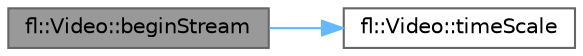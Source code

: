 digraph "fl::Video::beginStream"
{
 // LATEX_PDF_SIZE
  bgcolor="transparent";
  edge [fontname=Helvetica,fontsize=10,labelfontname=Helvetica,labelfontsize=10];
  node [fontname=Helvetica,fontsize=10,shape=box,height=0.2,width=0.4];
  rankdir="LR";
  Node1 [id="Node000001",label="fl::Video::beginStream",height=0.2,width=0.4,color="gray40", fillcolor="grey60", style="filled", fontcolor="black",tooltip=" "];
  Node1 -> Node2 [id="edge1_Node000001_Node000002",color="steelblue1",style="solid",tooltip=" "];
  Node2 [id="Node000002",label="fl::Video::timeScale",height=0.2,width=0.4,color="grey40", fillcolor="white", style="filled",URL="$d0/d4b/classfl_1_1_video_a182045a8c2ced125df6c990b54f92c8b.html#a182045a8c2ced125df6c990b54f92c8b",tooltip=" "];
}
